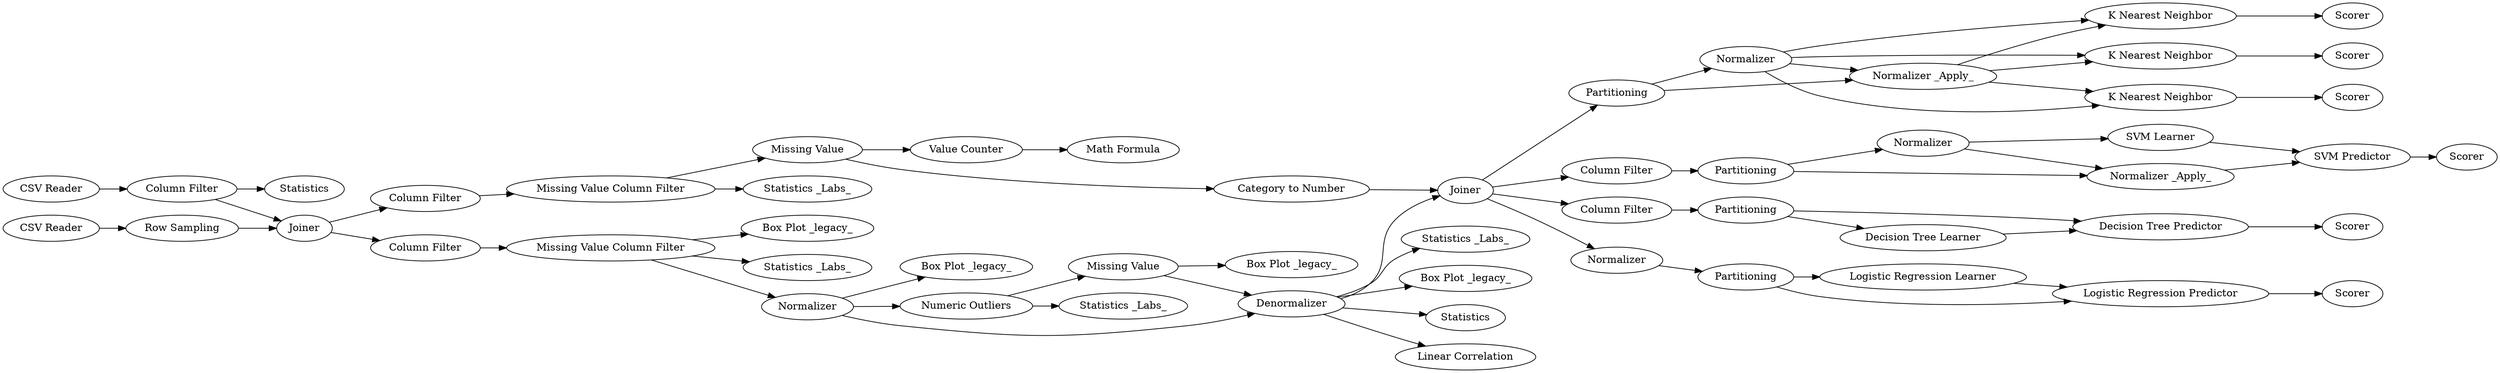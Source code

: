digraph {
	"-4248008975457995533_118" [label=Statistics]
	"-4248008975457995533_48" [label=Partitioning]
	"-4248008975457995533_39" [label="Missing Value"]
	"-4248008975457995533_108" [label="Logistic Regression Learner"]
	"-4248008975457995533_45" [label=Normalizer]
	"-4248008975457995533_83" [label=Partitioning]
	"-4248008975457995533_106" [label="Normalizer _Apply_"]
	"-4248008975457995533_110" [label=Scorer]
	"-4248008975457995533_34" [label="Column Filter"]
	"-4248008975457995533_46" [label=Denormalizer]
	"-4248008975457995533_49" [label="Decision Tree Learner"]
	"-4248008975457995533_66" [label=Scorer]
	"-4248008975457995533_67" [label="K Nearest Neighbor"]
	"-4248008975457995533_65" [label="K Nearest Neighbor"]
	"-4248008975457995533_64" [label="Normalizer _Apply_"]
	"-4248008975457995533_68" [label="K Nearest Neighbor"]
	"-4248008975457995533_4" [label=Joiner]
	"-4248008975457995533_84" [label="SVM Learner"]
	"-4248008975457995533_61" [label=Partitioning]
	"-4248008975457995533_109" [label="Logistic Regression Predictor"]
	"-4248008975457995533_95" [label=Statistics]
	"-4248008975457995533_3" [label="CSV Reader"]
	"-4248008975457995533_37" [label="Missing Value Column Filter"]
	"-4248008975457995533_116" [label="Statistics _Labs_"]
	"-4248008975457995533_70" [label=Scorer]
	"-4248008975457995533_40" [label="Category to Number"]
	"-4248008975457995533_115" [label="Statistics _Labs_"]
	"-4248008975457995533_102" [label="Box Plot _legacy_"]
	"-4248008975457995533_36" [label="Missing Value Column Filter"]
	"-4248008975457995533_107" [label="Column Filter"]
	"-4248008975457995533_56" [label=Partitioning]
	"-4248008975457995533_87" [label="SVM Predictor"]
	"-4248008975457995533_96" [label="Linear Correlation"]
	"-4248008975457995533_114" [label="Statistics _Labs_"]
	"-4248008975457995533_58" [label="Column Filter"]
	"-4248008975457995533_38" [label="Missing Value"]
	"-4248008975457995533_2" [label="Row Sampling"]
	"-4248008975457995533_88" [label=Scorer]
	"-4248008975457995533_63" [label=Normalizer]
	"-4248008975457995533_69" [label=Scorer]
	"-4248008975457995533_101" [label="Box Plot _legacy_"]
	"-4248008975457995533_50" [label="Decision Tree Predictor"]
	"-4248008975457995533_105" [label=Normalizer]
	"-4248008975457995533_92" [label="Math Formula"]
	"-4248008975457995533_117" [label="Statistics _Labs_"]
	"-4248008975457995533_41" [label="Numeric Outliers"]
	"-4248008975457995533_42" [label=Joiner]
	"-4248008975457995533_1" [label="CSV Reader"]
	"-4248008975457995533_51" [label=Scorer]
	"-4248008975457995533_111" [label="Column Filter"]
	"-4248008975457995533_103" [label="Box Plot _legacy_"]
	"-4248008975457995533_104" [label="Box Plot _legacy_"]
	"-4248008975457995533_52" [label=Normalizer]
	"-4248008975457995533_91" [label="Value Counter"]
	"-4248008975457995533_35" [label="Column Filter"]
	"-4248008975457995533_58" -> "-4248008975457995533_48"
	"-4248008975457995533_111" -> "-4248008975457995533_118"
	"-4248008975457995533_68" -> "-4248008975457995533_70"
	"-4248008975457995533_40" -> "-4248008975457995533_42"
	"-4248008975457995533_37" -> "-4248008975457995533_101"
	"-4248008975457995533_36" -> "-4248008975457995533_114"
	"-4248008975457995533_56" -> "-4248008975457995533_108"
	"-4248008975457995533_45" -> "-4248008975457995533_102"
	"-4248008975457995533_37" -> "-4248008975457995533_45"
	"-4248008975457995533_49" -> "-4248008975457995533_50"
	"-4248008975457995533_42" -> "-4248008975457995533_52"
	"-4248008975457995533_46" -> "-4248008975457995533_95"
	"-4248008975457995533_39" -> "-4248008975457995533_103"
	"-4248008975457995533_45" -> "-4248008975457995533_41"
	"-4248008975457995533_106" -> "-4248008975457995533_87"
	"-4248008975457995533_48" -> "-4248008975457995533_49"
	"-4248008975457995533_45" -> "-4248008975457995533_46"
	"-4248008975457995533_46" -> "-4248008975457995533_104"
	"-4248008975457995533_37" -> "-4248008975457995533_115"
	"-4248008975457995533_38" -> "-4248008975457995533_91"
	"-4248008975457995533_39" -> "-4248008975457995533_46"
	"-4248008975457995533_3" -> "-4248008975457995533_111"
	"-4248008975457995533_52" -> "-4248008975457995533_56"
	"-4248008975457995533_64" -> "-4248008975457995533_68"
	"-4248008975457995533_42" -> "-4248008975457995533_61"
	"-4248008975457995533_46" -> "-4248008975457995533_96"
	"-4248008975457995533_48" -> "-4248008975457995533_50"
	"-4248008975457995533_56" -> "-4248008975457995533_109"
	"-4248008975457995533_105" -> "-4248008975457995533_84"
	"-4248008975457995533_63" -> "-4248008975457995533_68"
	"-4248008975457995533_64" -> "-4248008975457995533_67"
	"-4248008975457995533_42" -> "-4248008975457995533_107"
	"-4248008975457995533_1" -> "-4248008975457995533_2"
	"-4248008975457995533_109" -> "-4248008975457995533_110"
	"-4248008975457995533_105" -> "-4248008975457995533_106"
	"-4248008975457995533_91" -> "-4248008975457995533_92"
	"-4248008975457995533_63" -> "-4248008975457995533_67"
	"-4248008975457995533_84" -> "-4248008975457995533_87"
	"-4248008975457995533_83" -> "-4248008975457995533_105"
	"-4248008975457995533_36" -> "-4248008975457995533_38"
	"-4248008975457995533_63" -> "-4248008975457995533_64"
	"-4248008975457995533_46" -> "-4248008975457995533_42"
	"-4248008975457995533_87" -> "-4248008975457995533_88"
	"-4248008975457995533_2" -> "-4248008975457995533_4"
	"-4248008975457995533_107" -> "-4248008975457995533_83"
	"-4248008975457995533_46" -> "-4248008975457995533_117"
	"-4248008975457995533_111" -> "-4248008975457995533_4"
	"-4248008975457995533_64" -> "-4248008975457995533_65"
	"-4248008975457995533_35" -> "-4248008975457995533_37"
	"-4248008975457995533_61" -> "-4248008975457995533_63"
	"-4248008975457995533_63" -> "-4248008975457995533_65"
	"-4248008975457995533_65" -> "-4248008975457995533_66"
	"-4248008975457995533_34" -> "-4248008975457995533_36"
	"-4248008975457995533_4" -> "-4248008975457995533_35"
	"-4248008975457995533_41" -> "-4248008975457995533_39"
	"-4248008975457995533_42" -> "-4248008975457995533_58"
	"-4248008975457995533_83" -> "-4248008975457995533_106"
	"-4248008975457995533_50" -> "-4248008975457995533_51"
	"-4248008975457995533_67" -> "-4248008975457995533_69"
	"-4248008975457995533_108" -> "-4248008975457995533_109"
	"-4248008975457995533_41" -> "-4248008975457995533_116"
	"-4248008975457995533_38" -> "-4248008975457995533_40"
	"-4248008975457995533_61" -> "-4248008975457995533_64"
	"-4248008975457995533_4" -> "-4248008975457995533_34"
	rankdir=LR
}
